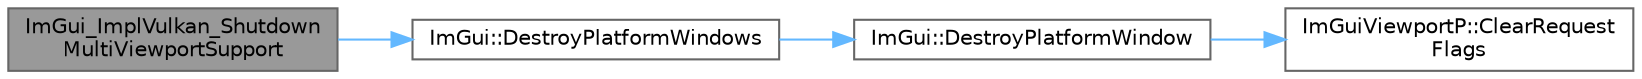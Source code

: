digraph "ImGui_ImplVulkan_ShutdownMultiViewportSupport"
{
 // LATEX_PDF_SIZE
  bgcolor="transparent";
  edge [fontname=Helvetica,fontsize=10,labelfontname=Helvetica,labelfontsize=10];
  node [fontname=Helvetica,fontsize=10,shape=box,height=0.2,width=0.4];
  rankdir="LR";
  Node1 [id="Node000001",label="ImGui_ImplVulkan_Shutdown\lMultiViewportSupport",height=0.2,width=0.4,color="gray40", fillcolor="grey60", style="filled", fontcolor="black",tooltip=" "];
  Node1 -> Node2 [id="edge1_Node000001_Node000002",color="steelblue1",style="solid",tooltip=" "];
  Node2 [id="Node000002",label="ImGui::DestroyPlatformWindows",height=0.2,width=0.4,color="grey40", fillcolor="white", style="filled",URL="$namespace_im_gui.html#aec24353cab7c663fbb44f1e6d8b50ead",tooltip=" "];
  Node2 -> Node3 [id="edge2_Node000002_Node000003",color="steelblue1",style="solid",tooltip=" "];
  Node3 [id="Node000003",label="ImGui::DestroyPlatformWindow",height=0.2,width=0.4,color="grey40", fillcolor="white", style="filled",URL="$namespace_im_gui.html#acea326a9a642943f5f8f2f74fd8fb0e0",tooltip=" "];
  Node3 -> Node4 [id="edge3_Node000003_Node000004",color="steelblue1",style="solid",tooltip=" "];
  Node4 [id="Node000004",label="ImGuiViewportP::ClearRequest\lFlags",height=0.2,width=0.4,color="grey40", fillcolor="white", style="filled",URL="$struct_im_gui_viewport_p.html#a5fcb255c47a5cf94639ed9abcc2e16c2",tooltip=" "];
}
